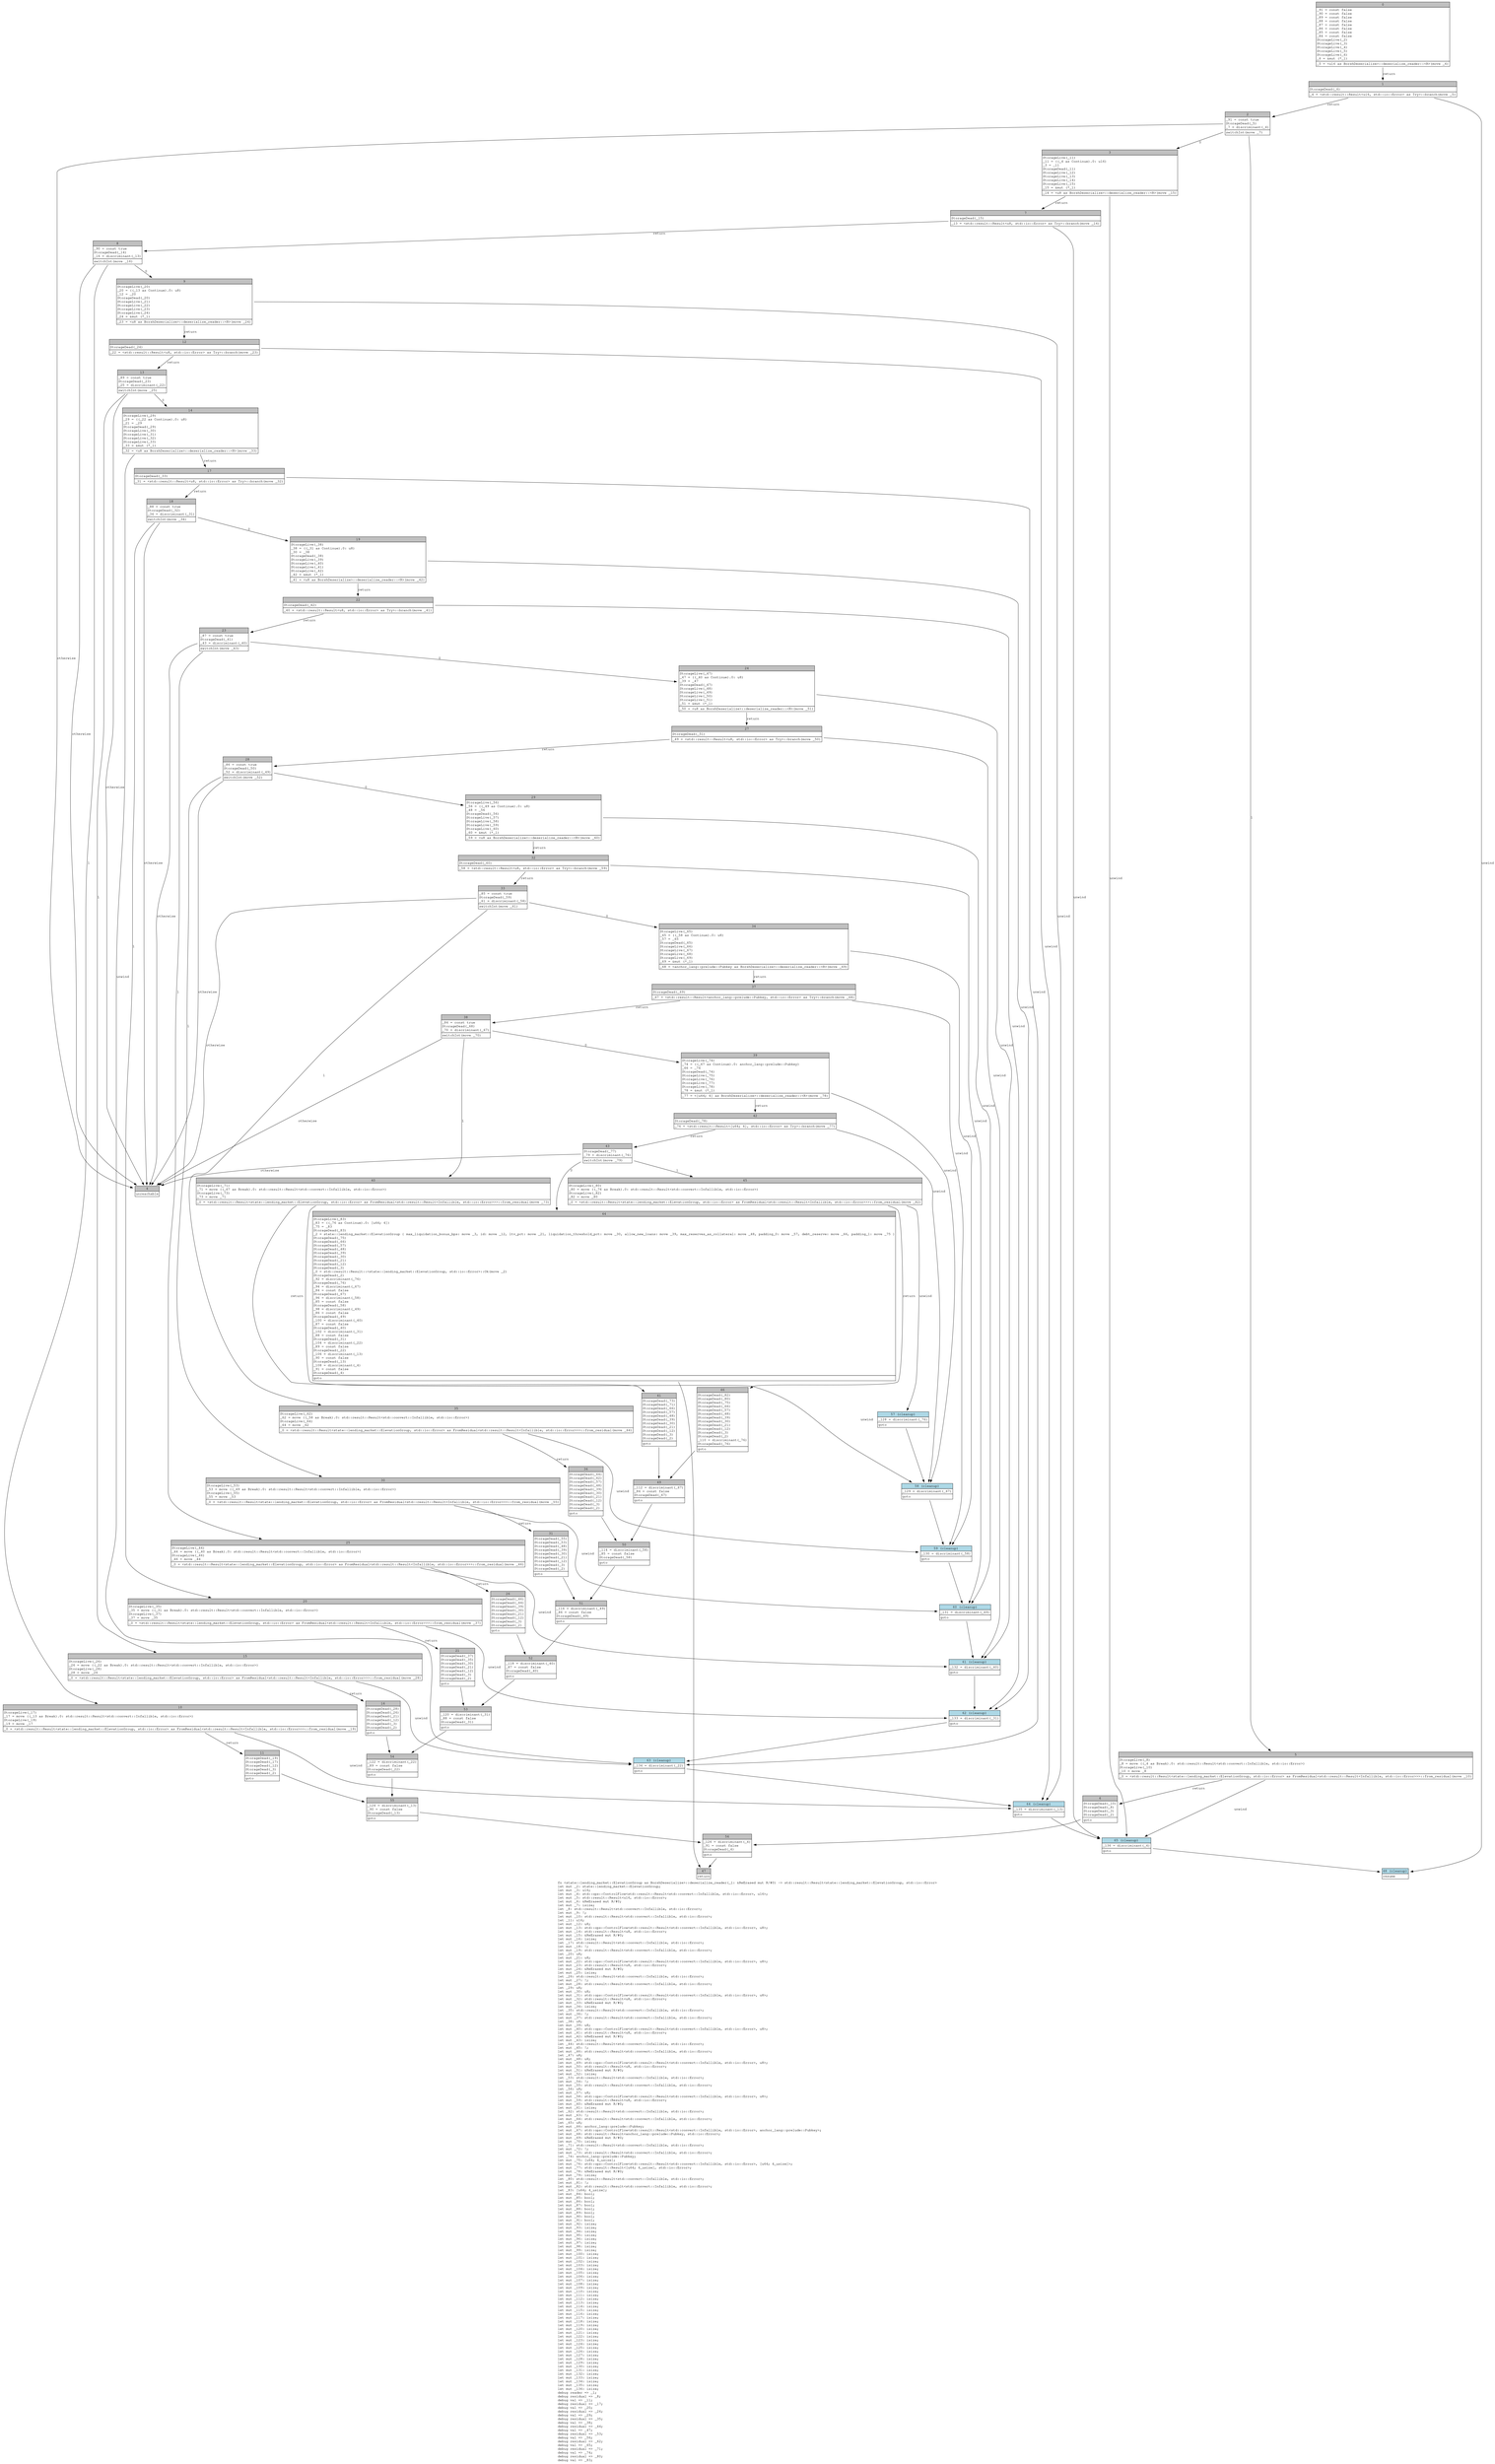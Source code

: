 digraph Mir_0_7238 {
    graph [fontname="Courier, monospace"];
    node [fontname="Courier, monospace"];
    edge [fontname="Courier, monospace"];
    label=<fn &lt;state::lending_market::ElevationGroup as BorshDeserialize&gt;::deserialize_reader(_1: &amp;ReErased mut R/#0) -&gt; std::result::Result&lt;state::lending_market::ElevationGroup, std::io::Error&gt;<br align="left"/>let mut _2: state::lending_market::ElevationGroup;<br align="left"/>let mut _3: u16;<br align="left"/>let mut _4: std::ops::ControlFlow&lt;std::result::Result&lt;std::convert::Infallible, std::io::Error&gt;, u16&gt;;<br align="left"/>let mut _5: std::result::Result&lt;u16, std::io::Error&gt;;<br align="left"/>let mut _6: &amp;ReErased mut R/#0;<br align="left"/>let mut _7: isize;<br align="left"/>let _8: std::result::Result&lt;std::convert::Infallible, std::io::Error&gt;;<br align="left"/>let mut _9: !;<br align="left"/>let mut _10: std::result::Result&lt;std::convert::Infallible, std::io::Error&gt;;<br align="left"/>let _11: u16;<br align="left"/>let mut _12: u8;<br align="left"/>let mut _13: std::ops::ControlFlow&lt;std::result::Result&lt;std::convert::Infallible, std::io::Error&gt;, u8&gt;;<br align="left"/>let mut _14: std::result::Result&lt;u8, std::io::Error&gt;;<br align="left"/>let mut _15: &amp;ReErased mut R/#0;<br align="left"/>let mut _16: isize;<br align="left"/>let _17: std::result::Result&lt;std::convert::Infallible, std::io::Error&gt;;<br align="left"/>let mut _18: !;<br align="left"/>let mut _19: std::result::Result&lt;std::convert::Infallible, std::io::Error&gt;;<br align="left"/>let _20: u8;<br align="left"/>let mut _21: u8;<br align="left"/>let mut _22: std::ops::ControlFlow&lt;std::result::Result&lt;std::convert::Infallible, std::io::Error&gt;, u8&gt;;<br align="left"/>let mut _23: std::result::Result&lt;u8, std::io::Error&gt;;<br align="left"/>let mut _24: &amp;ReErased mut R/#0;<br align="left"/>let mut _25: isize;<br align="left"/>let _26: std::result::Result&lt;std::convert::Infallible, std::io::Error&gt;;<br align="left"/>let mut _27: !;<br align="left"/>let mut _28: std::result::Result&lt;std::convert::Infallible, std::io::Error&gt;;<br align="left"/>let _29: u8;<br align="left"/>let mut _30: u8;<br align="left"/>let mut _31: std::ops::ControlFlow&lt;std::result::Result&lt;std::convert::Infallible, std::io::Error&gt;, u8&gt;;<br align="left"/>let mut _32: std::result::Result&lt;u8, std::io::Error&gt;;<br align="left"/>let mut _33: &amp;ReErased mut R/#0;<br align="left"/>let mut _34: isize;<br align="left"/>let _35: std::result::Result&lt;std::convert::Infallible, std::io::Error&gt;;<br align="left"/>let mut _36: !;<br align="left"/>let mut _37: std::result::Result&lt;std::convert::Infallible, std::io::Error&gt;;<br align="left"/>let _38: u8;<br align="left"/>let mut _39: u8;<br align="left"/>let mut _40: std::ops::ControlFlow&lt;std::result::Result&lt;std::convert::Infallible, std::io::Error&gt;, u8&gt;;<br align="left"/>let mut _41: std::result::Result&lt;u8, std::io::Error&gt;;<br align="left"/>let mut _42: &amp;ReErased mut R/#0;<br align="left"/>let mut _43: isize;<br align="left"/>let _44: std::result::Result&lt;std::convert::Infallible, std::io::Error&gt;;<br align="left"/>let mut _45: !;<br align="left"/>let mut _46: std::result::Result&lt;std::convert::Infallible, std::io::Error&gt;;<br align="left"/>let _47: u8;<br align="left"/>let mut _48: u8;<br align="left"/>let mut _49: std::ops::ControlFlow&lt;std::result::Result&lt;std::convert::Infallible, std::io::Error&gt;, u8&gt;;<br align="left"/>let mut _50: std::result::Result&lt;u8, std::io::Error&gt;;<br align="left"/>let mut _51: &amp;ReErased mut R/#0;<br align="left"/>let mut _52: isize;<br align="left"/>let _53: std::result::Result&lt;std::convert::Infallible, std::io::Error&gt;;<br align="left"/>let mut _54: !;<br align="left"/>let mut _55: std::result::Result&lt;std::convert::Infallible, std::io::Error&gt;;<br align="left"/>let _56: u8;<br align="left"/>let mut _57: u8;<br align="left"/>let mut _58: std::ops::ControlFlow&lt;std::result::Result&lt;std::convert::Infallible, std::io::Error&gt;, u8&gt;;<br align="left"/>let mut _59: std::result::Result&lt;u8, std::io::Error&gt;;<br align="left"/>let mut _60: &amp;ReErased mut R/#0;<br align="left"/>let mut _61: isize;<br align="left"/>let _62: std::result::Result&lt;std::convert::Infallible, std::io::Error&gt;;<br align="left"/>let mut _63: !;<br align="left"/>let mut _64: std::result::Result&lt;std::convert::Infallible, std::io::Error&gt;;<br align="left"/>let _65: u8;<br align="left"/>let mut _66: anchor_lang::prelude::Pubkey;<br align="left"/>let mut _67: std::ops::ControlFlow&lt;std::result::Result&lt;std::convert::Infallible, std::io::Error&gt;, anchor_lang::prelude::Pubkey&gt;;<br align="left"/>let mut _68: std::result::Result&lt;anchor_lang::prelude::Pubkey, std::io::Error&gt;;<br align="left"/>let mut _69: &amp;ReErased mut R/#0;<br align="left"/>let mut _70: isize;<br align="left"/>let _71: std::result::Result&lt;std::convert::Infallible, std::io::Error&gt;;<br align="left"/>let mut _72: !;<br align="left"/>let mut _73: std::result::Result&lt;std::convert::Infallible, std::io::Error&gt;;<br align="left"/>let _74: anchor_lang::prelude::Pubkey;<br align="left"/>let mut _75: [u64; 4_usize];<br align="left"/>let mut _76: std::ops::ControlFlow&lt;std::result::Result&lt;std::convert::Infallible, std::io::Error&gt;, [u64; 4_usize]&gt;;<br align="left"/>let mut _77: std::result::Result&lt;[u64; 4_usize], std::io::Error&gt;;<br align="left"/>let mut _78: &amp;ReErased mut R/#0;<br align="left"/>let mut _79: isize;<br align="left"/>let _80: std::result::Result&lt;std::convert::Infallible, std::io::Error&gt;;<br align="left"/>let mut _81: !;<br align="left"/>let mut _82: std::result::Result&lt;std::convert::Infallible, std::io::Error&gt;;<br align="left"/>let _83: [u64; 4_usize];<br align="left"/>let mut _84: bool;<br align="left"/>let mut _85: bool;<br align="left"/>let mut _86: bool;<br align="left"/>let mut _87: bool;<br align="left"/>let mut _88: bool;<br align="left"/>let mut _89: bool;<br align="left"/>let mut _90: bool;<br align="left"/>let mut _91: bool;<br align="left"/>let mut _92: isize;<br align="left"/>let mut _93: isize;<br align="left"/>let mut _94: isize;<br align="left"/>let mut _95: isize;<br align="left"/>let mut _96: isize;<br align="left"/>let mut _97: isize;<br align="left"/>let mut _98: isize;<br align="left"/>let mut _99: isize;<br align="left"/>let mut _100: isize;<br align="left"/>let mut _101: isize;<br align="left"/>let mut _102: isize;<br align="left"/>let mut _103: isize;<br align="left"/>let mut _104: isize;<br align="left"/>let mut _105: isize;<br align="left"/>let mut _106: isize;<br align="left"/>let mut _107: isize;<br align="left"/>let mut _108: isize;<br align="left"/>let mut _109: isize;<br align="left"/>let mut _110: isize;<br align="left"/>let mut _111: isize;<br align="left"/>let mut _112: isize;<br align="left"/>let mut _113: isize;<br align="left"/>let mut _114: isize;<br align="left"/>let mut _115: isize;<br align="left"/>let mut _116: isize;<br align="left"/>let mut _117: isize;<br align="left"/>let mut _118: isize;<br align="left"/>let mut _119: isize;<br align="left"/>let mut _120: isize;<br align="left"/>let mut _121: isize;<br align="left"/>let mut _122: isize;<br align="left"/>let mut _123: isize;<br align="left"/>let mut _124: isize;<br align="left"/>let mut _125: isize;<br align="left"/>let mut _126: isize;<br align="left"/>let mut _127: isize;<br align="left"/>let mut _128: isize;<br align="left"/>let mut _129: isize;<br align="left"/>let mut _130: isize;<br align="left"/>let mut _131: isize;<br align="left"/>let mut _132: isize;<br align="left"/>let mut _133: isize;<br align="left"/>let mut _134: isize;<br align="left"/>let mut _135: isize;<br align="left"/>let mut _136: isize;<br align="left"/>debug reader =&gt; _1;<br align="left"/>debug residual =&gt; _8;<br align="left"/>debug val =&gt; _11;<br align="left"/>debug residual =&gt; _17;<br align="left"/>debug val =&gt; _20;<br align="left"/>debug residual =&gt; _26;<br align="left"/>debug val =&gt; _29;<br align="left"/>debug residual =&gt; _35;<br align="left"/>debug val =&gt; _38;<br align="left"/>debug residual =&gt; _44;<br align="left"/>debug val =&gt; _47;<br align="left"/>debug residual =&gt; _53;<br align="left"/>debug val =&gt; _56;<br align="left"/>debug residual =&gt; _62;<br align="left"/>debug val =&gt; _65;<br align="left"/>debug residual =&gt; _71;<br align="left"/>debug val =&gt; _74;<br align="left"/>debug residual =&gt; _80;<br align="left"/>debug val =&gt; _83;<br align="left"/>>;
    bb0__0_7238 [shape="none", label=<<table border="0" cellborder="1" cellspacing="0"><tr><td bgcolor="gray" align="center" colspan="1">0</td></tr><tr><td align="left" balign="left">_91 = const false<br/>_90 = const false<br/>_89 = const false<br/>_88 = const false<br/>_87 = const false<br/>_86 = const false<br/>_85 = const false<br/>_84 = const false<br/>StorageLive(_2)<br/>StorageLive(_3)<br/>StorageLive(_4)<br/>StorageLive(_5)<br/>StorageLive(_6)<br/>_6 = &amp;mut (*_1)<br/></td></tr><tr><td align="left">_5 = &lt;u16 as BorshDeserialize&gt;::deserialize_reader::&lt;R&gt;(move _6)</td></tr></table>>];
    bb1__0_7238 [shape="none", label=<<table border="0" cellborder="1" cellspacing="0"><tr><td bgcolor="gray" align="center" colspan="1">1</td></tr><tr><td align="left" balign="left">StorageDead(_6)<br/></td></tr><tr><td align="left">_4 = &lt;std::result::Result&lt;u16, std::io::Error&gt; as Try&gt;::branch(move _5)</td></tr></table>>];
    bb2__0_7238 [shape="none", label=<<table border="0" cellborder="1" cellspacing="0"><tr><td bgcolor="gray" align="center" colspan="1">2</td></tr><tr><td align="left" balign="left">_91 = const true<br/>StorageDead(_5)<br/>_7 = discriminant(_4)<br/></td></tr><tr><td align="left">switchInt(move _7)</td></tr></table>>];
    bb3__0_7238 [shape="none", label=<<table border="0" cellborder="1" cellspacing="0"><tr><td bgcolor="gray" align="center" colspan="1">3</td></tr><tr><td align="left" balign="left">StorageLive(_11)<br/>_11 = ((_4 as Continue).0: u16)<br/>_3 = _11<br/>StorageDead(_11)<br/>StorageLive(_12)<br/>StorageLive(_13)<br/>StorageLive(_14)<br/>StorageLive(_15)<br/>_15 = &amp;mut (*_1)<br/></td></tr><tr><td align="left">_14 = &lt;u8 as BorshDeserialize&gt;::deserialize_reader::&lt;R&gt;(move _15)</td></tr></table>>];
    bb4__0_7238 [shape="none", label=<<table border="0" cellborder="1" cellspacing="0"><tr><td bgcolor="gray" align="center" colspan="1">4</td></tr><tr><td align="left">unreachable</td></tr></table>>];
    bb5__0_7238 [shape="none", label=<<table border="0" cellborder="1" cellspacing="0"><tr><td bgcolor="gray" align="center" colspan="1">5</td></tr><tr><td align="left" balign="left">StorageLive(_8)<br/>_8 = move ((_4 as Break).0: std::result::Result&lt;std::convert::Infallible, std::io::Error&gt;)<br/>StorageLive(_10)<br/>_10 = move _8<br/></td></tr><tr><td align="left">_0 = &lt;std::result::Result&lt;state::lending_market::ElevationGroup, std::io::Error&gt; as FromResidual&lt;std::result::Result&lt;Infallible, std::io::Error&gt;&gt;&gt;::from_residual(move _10)</td></tr></table>>];
    bb6__0_7238 [shape="none", label=<<table border="0" cellborder="1" cellspacing="0"><tr><td bgcolor="gray" align="center" colspan="1">6</td></tr><tr><td align="left" balign="left">StorageDead(_10)<br/>StorageDead(_8)<br/>StorageDead(_3)<br/>StorageDead(_2)<br/></td></tr><tr><td align="left">goto</td></tr></table>>];
    bb7__0_7238 [shape="none", label=<<table border="0" cellborder="1" cellspacing="0"><tr><td bgcolor="gray" align="center" colspan="1">7</td></tr><tr><td align="left" balign="left">StorageDead(_15)<br/></td></tr><tr><td align="left">_13 = &lt;std::result::Result&lt;u8, std::io::Error&gt; as Try&gt;::branch(move _14)</td></tr></table>>];
    bb8__0_7238 [shape="none", label=<<table border="0" cellborder="1" cellspacing="0"><tr><td bgcolor="gray" align="center" colspan="1">8</td></tr><tr><td align="left" balign="left">_90 = const true<br/>StorageDead(_14)<br/>_16 = discriminant(_13)<br/></td></tr><tr><td align="left">switchInt(move _16)</td></tr></table>>];
    bb9__0_7238 [shape="none", label=<<table border="0" cellborder="1" cellspacing="0"><tr><td bgcolor="gray" align="center" colspan="1">9</td></tr><tr><td align="left" balign="left">StorageLive(_20)<br/>_20 = ((_13 as Continue).0: u8)<br/>_12 = _20<br/>StorageDead(_20)<br/>StorageLive(_21)<br/>StorageLive(_22)<br/>StorageLive(_23)<br/>StorageLive(_24)<br/>_24 = &amp;mut (*_1)<br/></td></tr><tr><td align="left">_23 = &lt;u8 as BorshDeserialize&gt;::deserialize_reader::&lt;R&gt;(move _24)</td></tr></table>>];
    bb10__0_7238 [shape="none", label=<<table border="0" cellborder="1" cellspacing="0"><tr><td bgcolor="gray" align="center" colspan="1">10</td></tr><tr><td align="left" balign="left">StorageLive(_17)<br/>_17 = move ((_13 as Break).0: std::result::Result&lt;std::convert::Infallible, std::io::Error&gt;)<br/>StorageLive(_19)<br/>_19 = move _17<br/></td></tr><tr><td align="left">_0 = &lt;std::result::Result&lt;state::lending_market::ElevationGroup, std::io::Error&gt; as FromResidual&lt;std::result::Result&lt;Infallible, std::io::Error&gt;&gt;&gt;::from_residual(move _19)</td></tr></table>>];
    bb11__0_7238 [shape="none", label=<<table border="0" cellborder="1" cellspacing="0"><tr><td bgcolor="gray" align="center" colspan="1">11</td></tr><tr><td align="left" balign="left">StorageDead(_19)<br/>StorageDead(_17)<br/>StorageDead(_12)<br/>StorageDead(_3)<br/>StorageDead(_2)<br/></td></tr><tr><td align="left">goto</td></tr></table>>];
    bb12__0_7238 [shape="none", label=<<table border="0" cellborder="1" cellspacing="0"><tr><td bgcolor="gray" align="center" colspan="1">12</td></tr><tr><td align="left" balign="left">StorageDead(_24)<br/></td></tr><tr><td align="left">_22 = &lt;std::result::Result&lt;u8, std::io::Error&gt; as Try&gt;::branch(move _23)</td></tr></table>>];
    bb13__0_7238 [shape="none", label=<<table border="0" cellborder="1" cellspacing="0"><tr><td bgcolor="gray" align="center" colspan="1">13</td></tr><tr><td align="left" balign="left">_89 = const true<br/>StorageDead(_23)<br/>_25 = discriminant(_22)<br/></td></tr><tr><td align="left">switchInt(move _25)</td></tr></table>>];
    bb14__0_7238 [shape="none", label=<<table border="0" cellborder="1" cellspacing="0"><tr><td bgcolor="gray" align="center" colspan="1">14</td></tr><tr><td align="left" balign="left">StorageLive(_29)<br/>_29 = ((_22 as Continue).0: u8)<br/>_21 = _29<br/>StorageDead(_29)<br/>StorageLive(_30)<br/>StorageLive(_31)<br/>StorageLive(_32)<br/>StorageLive(_33)<br/>_33 = &amp;mut (*_1)<br/></td></tr><tr><td align="left">_32 = &lt;u8 as BorshDeserialize&gt;::deserialize_reader::&lt;R&gt;(move _33)</td></tr></table>>];
    bb15__0_7238 [shape="none", label=<<table border="0" cellborder="1" cellspacing="0"><tr><td bgcolor="gray" align="center" colspan="1">15</td></tr><tr><td align="left" balign="left">StorageLive(_26)<br/>_26 = move ((_22 as Break).0: std::result::Result&lt;std::convert::Infallible, std::io::Error&gt;)<br/>StorageLive(_28)<br/>_28 = move _26<br/></td></tr><tr><td align="left">_0 = &lt;std::result::Result&lt;state::lending_market::ElevationGroup, std::io::Error&gt; as FromResidual&lt;std::result::Result&lt;Infallible, std::io::Error&gt;&gt;&gt;::from_residual(move _28)</td></tr></table>>];
    bb16__0_7238 [shape="none", label=<<table border="0" cellborder="1" cellspacing="0"><tr><td bgcolor="gray" align="center" colspan="1">16</td></tr><tr><td align="left" balign="left">StorageDead(_28)<br/>StorageDead(_26)<br/>StorageDead(_21)<br/>StorageDead(_12)<br/>StorageDead(_3)<br/>StorageDead(_2)<br/></td></tr><tr><td align="left">goto</td></tr></table>>];
    bb17__0_7238 [shape="none", label=<<table border="0" cellborder="1" cellspacing="0"><tr><td bgcolor="gray" align="center" colspan="1">17</td></tr><tr><td align="left" balign="left">StorageDead(_33)<br/></td></tr><tr><td align="left">_31 = &lt;std::result::Result&lt;u8, std::io::Error&gt; as Try&gt;::branch(move _32)</td></tr></table>>];
    bb18__0_7238 [shape="none", label=<<table border="0" cellborder="1" cellspacing="0"><tr><td bgcolor="gray" align="center" colspan="1">18</td></tr><tr><td align="left" balign="left">_88 = const true<br/>StorageDead(_32)<br/>_34 = discriminant(_31)<br/></td></tr><tr><td align="left">switchInt(move _34)</td></tr></table>>];
    bb19__0_7238 [shape="none", label=<<table border="0" cellborder="1" cellspacing="0"><tr><td bgcolor="gray" align="center" colspan="1">19</td></tr><tr><td align="left" balign="left">StorageLive(_38)<br/>_38 = ((_31 as Continue).0: u8)<br/>_30 = _38<br/>StorageDead(_38)<br/>StorageLive(_39)<br/>StorageLive(_40)<br/>StorageLive(_41)<br/>StorageLive(_42)<br/>_42 = &amp;mut (*_1)<br/></td></tr><tr><td align="left">_41 = &lt;u8 as BorshDeserialize&gt;::deserialize_reader::&lt;R&gt;(move _42)</td></tr></table>>];
    bb20__0_7238 [shape="none", label=<<table border="0" cellborder="1" cellspacing="0"><tr><td bgcolor="gray" align="center" colspan="1">20</td></tr><tr><td align="left" balign="left">StorageLive(_35)<br/>_35 = move ((_31 as Break).0: std::result::Result&lt;std::convert::Infallible, std::io::Error&gt;)<br/>StorageLive(_37)<br/>_37 = move _35<br/></td></tr><tr><td align="left">_0 = &lt;std::result::Result&lt;state::lending_market::ElevationGroup, std::io::Error&gt; as FromResidual&lt;std::result::Result&lt;Infallible, std::io::Error&gt;&gt;&gt;::from_residual(move _37)</td></tr></table>>];
    bb21__0_7238 [shape="none", label=<<table border="0" cellborder="1" cellspacing="0"><tr><td bgcolor="gray" align="center" colspan="1">21</td></tr><tr><td align="left" balign="left">StorageDead(_37)<br/>StorageDead(_35)<br/>StorageDead(_30)<br/>StorageDead(_21)<br/>StorageDead(_12)<br/>StorageDead(_3)<br/>StorageDead(_2)<br/></td></tr><tr><td align="left">goto</td></tr></table>>];
    bb22__0_7238 [shape="none", label=<<table border="0" cellborder="1" cellspacing="0"><tr><td bgcolor="gray" align="center" colspan="1">22</td></tr><tr><td align="left" balign="left">StorageDead(_42)<br/></td></tr><tr><td align="left">_40 = &lt;std::result::Result&lt;u8, std::io::Error&gt; as Try&gt;::branch(move _41)</td></tr></table>>];
    bb23__0_7238 [shape="none", label=<<table border="0" cellborder="1" cellspacing="0"><tr><td bgcolor="gray" align="center" colspan="1">23</td></tr><tr><td align="left" balign="left">_87 = const true<br/>StorageDead(_41)<br/>_43 = discriminant(_40)<br/></td></tr><tr><td align="left">switchInt(move _43)</td></tr></table>>];
    bb24__0_7238 [shape="none", label=<<table border="0" cellborder="1" cellspacing="0"><tr><td bgcolor="gray" align="center" colspan="1">24</td></tr><tr><td align="left" balign="left">StorageLive(_47)<br/>_47 = ((_40 as Continue).0: u8)<br/>_39 = _47<br/>StorageDead(_47)<br/>StorageLive(_48)<br/>StorageLive(_49)<br/>StorageLive(_50)<br/>StorageLive(_51)<br/>_51 = &amp;mut (*_1)<br/></td></tr><tr><td align="left">_50 = &lt;u8 as BorshDeserialize&gt;::deserialize_reader::&lt;R&gt;(move _51)</td></tr></table>>];
    bb25__0_7238 [shape="none", label=<<table border="0" cellborder="1" cellspacing="0"><tr><td bgcolor="gray" align="center" colspan="1">25</td></tr><tr><td align="left" balign="left">StorageLive(_44)<br/>_44 = move ((_40 as Break).0: std::result::Result&lt;std::convert::Infallible, std::io::Error&gt;)<br/>StorageLive(_46)<br/>_46 = move _44<br/></td></tr><tr><td align="left">_0 = &lt;std::result::Result&lt;state::lending_market::ElevationGroup, std::io::Error&gt; as FromResidual&lt;std::result::Result&lt;Infallible, std::io::Error&gt;&gt;&gt;::from_residual(move _46)</td></tr></table>>];
    bb26__0_7238 [shape="none", label=<<table border="0" cellborder="1" cellspacing="0"><tr><td bgcolor="gray" align="center" colspan="1">26</td></tr><tr><td align="left" balign="left">StorageDead(_46)<br/>StorageDead(_44)<br/>StorageDead(_39)<br/>StorageDead(_30)<br/>StorageDead(_21)<br/>StorageDead(_12)<br/>StorageDead(_3)<br/>StorageDead(_2)<br/></td></tr><tr><td align="left">goto</td></tr></table>>];
    bb27__0_7238 [shape="none", label=<<table border="0" cellborder="1" cellspacing="0"><tr><td bgcolor="gray" align="center" colspan="1">27</td></tr><tr><td align="left" balign="left">StorageDead(_51)<br/></td></tr><tr><td align="left">_49 = &lt;std::result::Result&lt;u8, std::io::Error&gt; as Try&gt;::branch(move _50)</td></tr></table>>];
    bb28__0_7238 [shape="none", label=<<table border="0" cellborder="1" cellspacing="0"><tr><td bgcolor="gray" align="center" colspan="1">28</td></tr><tr><td align="left" balign="left">_86 = const true<br/>StorageDead(_50)<br/>_52 = discriminant(_49)<br/></td></tr><tr><td align="left">switchInt(move _52)</td></tr></table>>];
    bb29__0_7238 [shape="none", label=<<table border="0" cellborder="1" cellspacing="0"><tr><td bgcolor="gray" align="center" colspan="1">29</td></tr><tr><td align="left" balign="left">StorageLive(_56)<br/>_56 = ((_49 as Continue).0: u8)<br/>_48 = _56<br/>StorageDead(_56)<br/>StorageLive(_57)<br/>StorageLive(_58)<br/>StorageLive(_59)<br/>StorageLive(_60)<br/>_60 = &amp;mut (*_1)<br/></td></tr><tr><td align="left">_59 = &lt;u8 as BorshDeserialize&gt;::deserialize_reader::&lt;R&gt;(move _60)</td></tr></table>>];
    bb30__0_7238 [shape="none", label=<<table border="0" cellborder="1" cellspacing="0"><tr><td bgcolor="gray" align="center" colspan="1">30</td></tr><tr><td align="left" balign="left">StorageLive(_53)<br/>_53 = move ((_49 as Break).0: std::result::Result&lt;std::convert::Infallible, std::io::Error&gt;)<br/>StorageLive(_55)<br/>_55 = move _53<br/></td></tr><tr><td align="left">_0 = &lt;std::result::Result&lt;state::lending_market::ElevationGroup, std::io::Error&gt; as FromResidual&lt;std::result::Result&lt;Infallible, std::io::Error&gt;&gt;&gt;::from_residual(move _55)</td></tr></table>>];
    bb31__0_7238 [shape="none", label=<<table border="0" cellborder="1" cellspacing="0"><tr><td bgcolor="gray" align="center" colspan="1">31</td></tr><tr><td align="left" balign="left">StorageDead(_55)<br/>StorageDead(_53)<br/>StorageDead(_48)<br/>StorageDead(_39)<br/>StorageDead(_30)<br/>StorageDead(_21)<br/>StorageDead(_12)<br/>StorageDead(_3)<br/>StorageDead(_2)<br/></td></tr><tr><td align="left">goto</td></tr></table>>];
    bb32__0_7238 [shape="none", label=<<table border="0" cellborder="1" cellspacing="0"><tr><td bgcolor="gray" align="center" colspan="1">32</td></tr><tr><td align="left" balign="left">StorageDead(_60)<br/></td></tr><tr><td align="left">_58 = &lt;std::result::Result&lt;u8, std::io::Error&gt; as Try&gt;::branch(move _59)</td></tr></table>>];
    bb33__0_7238 [shape="none", label=<<table border="0" cellborder="1" cellspacing="0"><tr><td bgcolor="gray" align="center" colspan="1">33</td></tr><tr><td align="left" balign="left">_85 = const true<br/>StorageDead(_59)<br/>_61 = discriminant(_58)<br/></td></tr><tr><td align="left">switchInt(move _61)</td></tr></table>>];
    bb34__0_7238 [shape="none", label=<<table border="0" cellborder="1" cellspacing="0"><tr><td bgcolor="gray" align="center" colspan="1">34</td></tr><tr><td align="left" balign="left">StorageLive(_65)<br/>_65 = ((_58 as Continue).0: u8)<br/>_57 = _65<br/>StorageDead(_65)<br/>StorageLive(_66)<br/>StorageLive(_67)<br/>StorageLive(_68)<br/>StorageLive(_69)<br/>_69 = &amp;mut (*_1)<br/></td></tr><tr><td align="left">_68 = &lt;anchor_lang::prelude::Pubkey as BorshDeserialize&gt;::deserialize_reader::&lt;R&gt;(move _69)</td></tr></table>>];
    bb35__0_7238 [shape="none", label=<<table border="0" cellborder="1" cellspacing="0"><tr><td bgcolor="gray" align="center" colspan="1">35</td></tr><tr><td align="left" balign="left">StorageLive(_62)<br/>_62 = move ((_58 as Break).0: std::result::Result&lt;std::convert::Infallible, std::io::Error&gt;)<br/>StorageLive(_64)<br/>_64 = move _62<br/></td></tr><tr><td align="left">_0 = &lt;std::result::Result&lt;state::lending_market::ElevationGroup, std::io::Error&gt; as FromResidual&lt;std::result::Result&lt;Infallible, std::io::Error&gt;&gt;&gt;::from_residual(move _64)</td></tr></table>>];
    bb36__0_7238 [shape="none", label=<<table border="0" cellborder="1" cellspacing="0"><tr><td bgcolor="gray" align="center" colspan="1">36</td></tr><tr><td align="left" balign="left">StorageDead(_64)<br/>StorageDead(_62)<br/>StorageDead(_57)<br/>StorageDead(_48)<br/>StorageDead(_39)<br/>StorageDead(_30)<br/>StorageDead(_21)<br/>StorageDead(_12)<br/>StorageDead(_3)<br/>StorageDead(_2)<br/></td></tr><tr><td align="left">goto</td></tr></table>>];
    bb37__0_7238 [shape="none", label=<<table border="0" cellborder="1" cellspacing="0"><tr><td bgcolor="gray" align="center" colspan="1">37</td></tr><tr><td align="left" balign="left">StorageDead(_69)<br/></td></tr><tr><td align="left">_67 = &lt;std::result::Result&lt;anchor_lang::prelude::Pubkey, std::io::Error&gt; as Try&gt;::branch(move _68)</td></tr></table>>];
    bb38__0_7238 [shape="none", label=<<table border="0" cellborder="1" cellspacing="0"><tr><td bgcolor="gray" align="center" colspan="1">38</td></tr><tr><td align="left" balign="left">_84 = const true<br/>StorageDead(_68)<br/>_70 = discriminant(_67)<br/></td></tr><tr><td align="left">switchInt(move _70)</td></tr></table>>];
    bb39__0_7238 [shape="none", label=<<table border="0" cellborder="1" cellspacing="0"><tr><td bgcolor="gray" align="center" colspan="1">39</td></tr><tr><td align="left" balign="left">StorageLive(_74)<br/>_74 = ((_67 as Continue).0: anchor_lang::prelude::Pubkey)<br/>_66 = _74<br/>StorageDead(_74)<br/>StorageLive(_75)<br/>StorageLive(_76)<br/>StorageLive(_77)<br/>StorageLive(_78)<br/>_78 = &amp;mut (*_1)<br/></td></tr><tr><td align="left">_77 = &lt;[u64; 4] as BorshDeserialize&gt;::deserialize_reader::&lt;R&gt;(move _78)</td></tr></table>>];
    bb40__0_7238 [shape="none", label=<<table border="0" cellborder="1" cellspacing="0"><tr><td bgcolor="gray" align="center" colspan="1">40</td></tr><tr><td align="left" balign="left">StorageLive(_71)<br/>_71 = move ((_67 as Break).0: std::result::Result&lt;std::convert::Infallible, std::io::Error&gt;)<br/>StorageLive(_73)<br/>_73 = move _71<br/></td></tr><tr><td align="left">_0 = &lt;std::result::Result&lt;state::lending_market::ElevationGroup, std::io::Error&gt; as FromResidual&lt;std::result::Result&lt;Infallible, std::io::Error&gt;&gt;&gt;::from_residual(move _73)</td></tr></table>>];
    bb41__0_7238 [shape="none", label=<<table border="0" cellborder="1" cellspacing="0"><tr><td bgcolor="gray" align="center" colspan="1">41</td></tr><tr><td align="left" balign="left">StorageDead(_73)<br/>StorageDead(_71)<br/>StorageDead(_66)<br/>StorageDead(_57)<br/>StorageDead(_48)<br/>StorageDead(_39)<br/>StorageDead(_30)<br/>StorageDead(_21)<br/>StorageDead(_12)<br/>StorageDead(_3)<br/>StorageDead(_2)<br/></td></tr><tr><td align="left">goto</td></tr></table>>];
    bb42__0_7238 [shape="none", label=<<table border="0" cellborder="1" cellspacing="0"><tr><td bgcolor="gray" align="center" colspan="1">42</td></tr><tr><td align="left" balign="left">StorageDead(_78)<br/></td></tr><tr><td align="left">_76 = &lt;std::result::Result&lt;[u64; 4], std::io::Error&gt; as Try&gt;::branch(move _77)</td></tr></table>>];
    bb43__0_7238 [shape="none", label=<<table border="0" cellborder="1" cellspacing="0"><tr><td bgcolor="gray" align="center" colspan="1">43</td></tr><tr><td align="left" balign="left">StorageDead(_77)<br/>_79 = discriminant(_76)<br/></td></tr><tr><td align="left">switchInt(move _79)</td></tr></table>>];
    bb44__0_7238 [shape="none", label=<<table border="0" cellborder="1" cellspacing="0"><tr><td bgcolor="gray" align="center" colspan="1">44</td></tr><tr><td align="left" balign="left">StorageLive(_83)<br/>_83 = ((_76 as Continue).0: [u64; 4])<br/>_75 = _83<br/>StorageDead(_83)<br/>_2 = state::lending_market::ElevationGroup { max_liquidation_bonus_bps: move _3, id: move _12, ltv_pct: move _21, liquidation_threshold_pct: move _30, allow_new_loans: move _39, max_reserves_as_collateral: move _48, padding_0: move _57, debt_reserve: move _66, padding_1: move _75 }<br/>StorageDead(_75)<br/>StorageDead(_66)<br/>StorageDead(_57)<br/>StorageDead(_48)<br/>StorageDead(_39)<br/>StorageDead(_30)<br/>StorageDead(_21)<br/>StorageDead(_12)<br/>StorageDead(_3)<br/>_0 = std::result::Result::&lt;state::lending_market::ElevationGroup, std::io::Error&gt;::Ok(move _2)<br/>StorageDead(_2)<br/>_92 = discriminant(_76)<br/>StorageDead(_76)<br/>_94 = discriminant(_67)<br/>_84 = const false<br/>StorageDead(_67)<br/>_96 = discriminant(_58)<br/>_85 = const false<br/>StorageDead(_58)<br/>_98 = discriminant(_49)<br/>_86 = const false<br/>StorageDead(_49)<br/>_100 = discriminant(_40)<br/>_87 = const false<br/>StorageDead(_40)<br/>_102 = discriminant(_31)<br/>_88 = const false<br/>StorageDead(_31)<br/>_104 = discriminant(_22)<br/>_89 = const false<br/>StorageDead(_22)<br/>_106 = discriminant(_13)<br/>_90 = const false<br/>StorageDead(_13)<br/>_108 = discriminant(_4)<br/>_91 = const false<br/>StorageDead(_4)<br/></td></tr><tr><td align="left">goto</td></tr></table>>];
    bb45__0_7238 [shape="none", label=<<table border="0" cellborder="1" cellspacing="0"><tr><td bgcolor="gray" align="center" colspan="1">45</td></tr><tr><td align="left" balign="left">StorageLive(_80)<br/>_80 = move ((_76 as Break).0: std::result::Result&lt;std::convert::Infallible, std::io::Error&gt;)<br/>StorageLive(_82)<br/>_82 = move _80<br/></td></tr><tr><td align="left">_0 = &lt;std::result::Result&lt;state::lending_market::ElevationGroup, std::io::Error&gt; as FromResidual&lt;std::result::Result&lt;Infallible, std::io::Error&gt;&gt;&gt;::from_residual(move _82)</td></tr></table>>];
    bb46__0_7238 [shape="none", label=<<table border="0" cellborder="1" cellspacing="0"><tr><td bgcolor="gray" align="center" colspan="1">46</td></tr><tr><td align="left" balign="left">StorageDead(_82)<br/>StorageDead(_80)<br/>StorageDead(_75)<br/>StorageDead(_66)<br/>StorageDead(_57)<br/>StorageDead(_48)<br/>StorageDead(_39)<br/>StorageDead(_30)<br/>StorageDead(_21)<br/>StorageDead(_12)<br/>StorageDead(_3)<br/>StorageDead(_2)<br/>_110 = discriminant(_76)<br/>StorageDead(_76)<br/></td></tr><tr><td align="left">goto</td></tr></table>>];
    bb47__0_7238 [shape="none", label=<<table border="0" cellborder="1" cellspacing="0"><tr><td bgcolor="gray" align="center" colspan="1">47</td></tr><tr><td align="left">return</td></tr></table>>];
    bb48__0_7238 [shape="none", label=<<table border="0" cellborder="1" cellspacing="0"><tr><td bgcolor="lightblue" align="center" colspan="1">48 (cleanup)</td></tr><tr><td align="left">resume</td></tr></table>>];
    bb49__0_7238 [shape="none", label=<<table border="0" cellborder="1" cellspacing="0"><tr><td bgcolor="gray" align="center" colspan="1">49</td></tr><tr><td align="left" balign="left">_112 = discriminant(_67)<br/>_84 = const false<br/>StorageDead(_67)<br/></td></tr><tr><td align="left">goto</td></tr></table>>];
    bb50__0_7238 [shape="none", label=<<table border="0" cellborder="1" cellspacing="0"><tr><td bgcolor="gray" align="center" colspan="1">50</td></tr><tr><td align="left" balign="left">_114 = discriminant(_58)<br/>_85 = const false<br/>StorageDead(_58)<br/></td></tr><tr><td align="left">goto</td></tr></table>>];
    bb51__0_7238 [shape="none", label=<<table border="0" cellborder="1" cellspacing="0"><tr><td bgcolor="gray" align="center" colspan="1">51</td></tr><tr><td align="left" balign="left">_116 = discriminant(_49)<br/>_86 = const false<br/>StorageDead(_49)<br/></td></tr><tr><td align="left">goto</td></tr></table>>];
    bb52__0_7238 [shape="none", label=<<table border="0" cellborder="1" cellspacing="0"><tr><td bgcolor="gray" align="center" colspan="1">52</td></tr><tr><td align="left" balign="left">_118 = discriminant(_40)<br/>_87 = const false<br/>StorageDead(_40)<br/></td></tr><tr><td align="left">goto</td></tr></table>>];
    bb53__0_7238 [shape="none", label=<<table border="0" cellborder="1" cellspacing="0"><tr><td bgcolor="gray" align="center" colspan="1">53</td></tr><tr><td align="left" balign="left">_120 = discriminant(_31)<br/>_88 = const false<br/>StorageDead(_31)<br/></td></tr><tr><td align="left">goto</td></tr></table>>];
    bb54__0_7238 [shape="none", label=<<table border="0" cellborder="1" cellspacing="0"><tr><td bgcolor="gray" align="center" colspan="1">54</td></tr><tr><td align="left" balign="left">_122 = discriminant(_22)<br/>_89 = const false<br/>StorageDead(_22)<br/></td></tr><tr><td align="left">goto</td></tr></table>>];
    bb55__0_7238 [shape="none", label=<<table border="0" cellborder="1" cellspacing="0"><tr><td bgcolor="gray" align="center" colspan="1">55</td></tr><tr><td align="left" balign="left">_124 = discriminant(_13)<br/>_90 = const false<br/>StorageDead(_13)<br/></td></tr><tr><td align="left">goto</td></tr></table>>];
    bb56__0_7238 [shape="none", label=<<table border="0" cellborder="1" cellspacing="0"><tr><td bgcolor="gray" align="center" colspan="1">56</td></tr><tr><td align="left" balign="left">_126 = discriminant(_4)<br/>_91 = const false<br/>StorageDead(_4)<br/></td></tr><tr><td align="left">goto</td></tr></table>>];
    bb57__0_7238 [shape="none", label=<<table border="0" cellborder="1" cellspacing="0"><tr><td bgcolor="lightblue" align="center" colspan="1">57 (cleanup)</td></tr><tr><td align="left" balign="left">_128 = discriminant(_76)<br/></td></tr><tr><td align="left">goto</td></tr></table>>];
    bb58__0_7238 [shape="none", label=<<table border="0" cellborder="1" cellspacing="0"><tr><td bgcolor="lightblue" align="center" colspan="1">58 (cleanup)</td></tr><tr><td align="left" balign="left">_129 = discriminant(_67)<br/></td></tr><tr><td align="left">goto</td></tr></table>>];
    bb59__0_7238 [shape="none", label=<<table border="0" cellborder="1" cellspacing="0"><tr><td bgcolor="lightblue" align="center" colspan="1">59 (cleanup)</td></tr><tr><td align="left" balign="left">_130 = discriminant(_58)<br/></td></tr><tr><td align="left">goto</td></tr></table>>];
    bb60__0_7238 [shape="none", label=<<table border="0" cellborder="1" cellspacing="0"><tr><td bgcolor="lightblue" align="center" colspan="1">60 (cleanup)</td></tr><tr><td align="left" balign="left">_131 = discriminant(_49)<br/></td></tr><tr><td align="left">goto</td></tr></table>>];
    bb61__0_7238 [shape="none", label=<<table border="0" cellborder="1" cellspacing="0"><tr><td bgcolor="lightblue" align="center" colspan="1">61 (cleanup)</td></tr><tr><td align="left" balign="left">_132 = discriminant(_40)<br/></td></tr><tr><td align="left">goto</td></tr></table>>];
    bb62__0_7238 [shape="none", label=<<table border="0" cellborder="1" cellspacing="0"><tr><td bgcolor="lightblue" align="center" colspan="1">62 (cleanup)</td></tr><tr><td align="left" balign="left">_133 = discriminant(_31)<br/></td></tr><tr><td align="left">goto</td></tr></table>>];
    bb63__0_7238 [shape="none", label=<<table border="0" cellborder="1" cellspacing="0"><tr><td bgcolor="lightblue" align="center" colspan="1">63 (cleanup)</td></tr><tr><td align="left" balign="left">_134 = discriminant(_22)<br/></td></tr><tr><td align="left">goto</td></tr></table>>];
    bb64__0_7238 [shape="none", label=<<table border="0" cellborder="1" cellspacing="0"><tr><td bgcolor="lightblue" align="center" colspan="1">64 (cleanup)</td></tr><tr><td align="left" balign="left">_135 = discriminant(_13)<br/></td></tr><tr><td align="left">goto</td></tr></table>>];
    bb65__0_7238 [shape="none", label=<<table border="0" cellborder="1" cellspacing="0"><tr><td bgcolor="lightblue" align="center" colspan="1">65 (cleanup)</td></tr><tr><td align="left" balign="left">_136 = discriminant(_4)<br/></td></tr><tr><td align="left">goto</td></tr></table>>];
    bb0__0_7238 -> bb1__0_7238 [label="return"];
    bb1__0_7238 -> bb2__0_7238 [label="return"];
    bb1__0_7238 -> bb48__0_7238 [label="unwind"];
    bb2__0_7238 -> bb3__0_7238 [label="0"];
    bb2__0_7238 -> bb5__0_7238 [label="1"];
    bb2__0_7238 -> bb4__0_7238 [label="otherwise"];
    bb3__0_7238 -> bb7__0_7238 [label="return"];
    bb3__0_7238 -> bb65__0_7238 [label="unwind"];
    bb5__0_7238 -> bb6__0_7238 [label="return"];
    bb5__0_7238 -> bb65__0_7238 [label="unwind"];
    bb6__0_7238 -> bb56__0_7238 [label=""];
    bb7__0_7238 -> bb8__0_7238 [label="return"];
    bb7__0_7238 -> bb65__0_7238 [label="unwind"];
    bb8__0_7238 -> bb9__0_7238 [label="0"];
    bb8__0_7238 -> bb10__0_7238 [label="1"];
    bb8__0_7238 -> bb4__0_7238 [label="otherwise"];
    bb9__0_7238 -> bb12__0_7238 [label="return"];
    bb9__0_7238 -> bb64__0_7238 [label="unwind"];
    bb10__0_7238 -> bb11__0_7238 [label="return"];
    bb10__0_7238 -> bb64__0_7238 [label="unwind"];
    bb11__0_7238 -> bb55__0_7238 [label=""];
    bb12__0_7238 -> bb13__0_7238 [label="return"];
    bb12__0_7238 -> bb64__0_7238 [label="unwind"];
    bb13__0_7238 -> bb14__0_7238 [label="0"];
    bb13__0_7238 -> bb15__0_7238 [label="1"];
    bb13__0_7238 -> bb4__0_7238 [label="otherwise"];
    bb14__0_7238 -> bb17__0_7238 [label="return"];
    bb14__0_7238 -> bb63__0_7238 [label="unwind"];
    bb15__0_7238 -> bb16__0_7238 [label="return"];
    bb15__0_7238 -> bb63__0_7238 [label="unwind"];
    bb16__0_7238 -> bb54__0_7238 [label=""];
    bb17__0_7238 -> bb18__0_7238 [label="return"];
    bb17__0_7238 -> bb63__0_7238 [label="unwind"];
    bb18__0_7238 -> bb19__0_7238 [label="0"];
    bb18__0_7238 -> bb20__0_7238 [label="1"];
    bb18__0_7238 -> bb4__0_7238 [label="otherwise"];
    bb19__0_7238 -> bb22__0_7238 [label="return"];
    bb19__0_7238 -> bb62__0_7238 [label="unwind"];
    bb20__0_7238 -> bb21__0_7238 [label="return"];
    bb20__0_7238 -> bb62__0_7238 [label="unwind"];
    bb21__0_7238 -> bb53__0_7238 [label=""];
    bb22__0_7238 -> bb23__0_7238 [label="return"];
    bb22__0_7238 -> bb62__0_7238 [label="unwind"];
    bb23__0_7238 -> bb24__0_7238 [label="0"];
    bb23__0_7238 -> bb25__0_7238 [label="1"];
    bb23__0_7238 -> bb4__0_7238 [label="otherwise"];
    bb24__0_7238 -> bb27__0_7238 [label="return"];
    bb24__0_7238 -> bb61__0_7238 [label="unwind"];
    bb25__0_7238 -> bb26__0_7238 [label="return"];
    bb25__0_7238 -> bb61__0_7238 [label="unwind"];
    bb26__0_7238 -> bb52__0_7238 [label=""];
    bb27__0_7238 -> bb28__0_7238 [label="return"];
    bb27__0_7238 -> bb61__0_7238 [label="unwind"];
    bb28__0_7238 -> bb29__0_7238 [label="0"];
    bb28__0_7238 -> bb30__0_7238 [label="1"];
    bb28__0_7238 -> bb4__0_7238 [label="otherwise"];
    bb29__0_7238 -> bb32__0_7238 [label="return"];
    bb29__0_7238 -> bb60__0_7238 [label="unwind"];
    bb30__0_7238 -> bb31__0_7238 [label="return"];
    bb30__0_7238 -> bb60__0_7238 [label="unwind"];
    bb31__0_7238 -> bb51__0_7238 [label=""];
    bb32__0_7238 -> bb33__0_7238 [label="return"];
    bb32__0_7238 -> bb60__0_7238 [label="unwind"];
    bb33__0_7238 -> bb34__0_7238 [label="0"];
    bb33__0_7238 -> bb35__0_7238 [label="1"];
    bb33__0_7238 -> bb4__0_7238 [label="otherwise"];
    bb34__0_7238 -> bb37__0_7238 [label="return"];
    bb34__0_7238 -> bb59__0_7238 [label="unwind"];
    bb35__0_7238 -> bb36__0_7238 [label="return"];
    bb35__0_7238 -> bb59__0_7238 [label="unwind"];
    bb36__0_7238 -> bb50__0_7238 [label=""];
    bb37__0_7238 -> bb38__0_7238 [label="return"];
    bb37__0_7238 -> bb59__0_7238 [label="unwind"];
    bb38__0_7238 -> bb39__0_7238 [label="0"];
    bb38__0_7238 -> bb40__0_7238 [label="1"];
    bb38__0_7238 -> bb4__0_7238 [label="otherwise"];
    bb39__0_7238 -> bb42__0_7238 [label="return"];
    bb39__0_7238 -> bb58__0_7238 [label="unwind"];
    bb40__0_7238 -> bb41__0_7238 [label="return"];
    bb40__0_7238 -> bb58__0_7238 [label="unwind"];
    bb41__0_7238 -> bb49__0_7238 [label=""];
    bb42__0_7238 -> bb43__0_7238 [label="return"];
    bb42__0_7238 -> bb58__0_7238 [label="unwind"];
    bb43__0_7238 -> bb44__0_7238 [label="0"];
    bb43__0_7238 -> bb45__0_7238 [label="1"];
    bb43__0_7238 -> bb4__0_7238 [label="otherwise"];
    bb44__0_7238 -> bb47__0_7238 [label=""];
    bb45__0_7238 -> bb46__0_7238 [label="return"];
    bb45__0_7238 -> bb57__0_7238 [label="unwind"];
    bb46__0_7238 -> bb49__0_7238 [label=""];
    bb49__0_7238 -> bb50__0_7238 [label=""];
    bb50__0_7238 -> bb51__0_7238 [label=""];
    bb51__0_7238 -> bb52__0_7238 [label=""];
    bb52__0_7238 -> bb53__0_7238 [label=""];
    bb53__0_7238 -> bb54__0_7238 [label=""];
    bb54__0_7238 -> bb55__0_7238 [label=""];
    bb55__0_7238 -> bb56__0_7238 [label=""];
    bb56__0_7238 -> bb47__0_7238 [label=""];
    bb57__0_7238 -> bb58__0_7238 [label=""];
    bb58__0_7238 -> bb59__0_7238 [label=""];
    bb59__0_7238 -> bb60__0_7238 [label=""];
    bb60__0_7238 -> bb61__0_7238 [label=""];
    bb61__0_7238 -> bb62__0_7238 [label=""];
    bb62__0_7238 -> bb63__0_7238 [label=""];
    bb63__0_7238 -> bb64__0_7238 [label=""];
    bb64__0_7238 -> bb65__0_7238 [label=""];
    bb65__0_7238 -> bb48__0_7238 [label=""];
}

